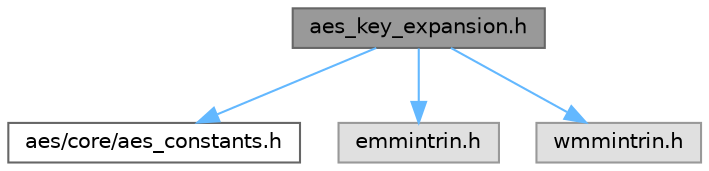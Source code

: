 digraph "aes_key_expansion.h"
{
 // LATEX_PDF_SIZE
  bgcolor="transparent";
  edge [fontname=Helvetica,fontsize=10,labelfontname=Helvetica,labelfontsize=10];
  node [fontname=Helvetica,fontsize=10,shape=box,height=0.2,width=0.4];
  Node1 [id="Node000001",label="aes_key_expansion.h",height=0.2,width=0.4,color="gray40", fillcolor="grey60", style="filled", fontcolor="black",tooltip="AES key expansion and inversion routines (AES-128, AES-192, AES-256)."];
  Node1 -> Node2 [id="edge1_Node000001_Node000002",color="steelblue1",style="solid",tooltip=" "];
  Node2 [id="Node000002",label="aes/core/aes_constants.h",height=0.2,width=0.4,color="grey40", fillcolor="white", style="filled",URL="$aes__constants_8h.html",tooltip="Common constants for AES operations (block size, number of rounds, round keys)."];
  Node1 -> Node3 [id="edge2_Node000001_Node000003",color="steelblue1",style="solid",tooltip=" "];
  Node3 [id="Node000003",label="emmintrin.h",height=0.2,width=0.4,color="grey60", fillcolor="#E0E0E0", style="filled",tooltip=" "];
  Node1 -> Node4 [id="edge3_Node000001_Node000004",color="steelblue1",style="solid",tooltip=" "];
  Node4 [id="Node000004",label="wmmintrin.h",height=0.2,width=0.4,color="grey60", fillcolor="#E0E0E0", style="filled",tooltip=" "];
}
